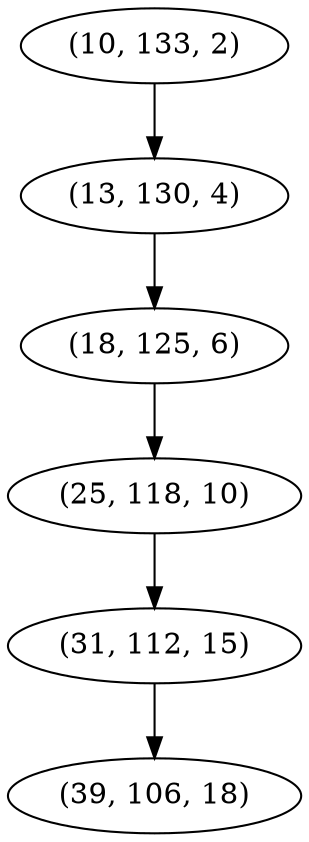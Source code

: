 digraph tree {
    "(10, 133, 2)";
    "(13, 130, 4)";
    "(18, 125, 6)";
    "(25, 118, 10)";
    "(31, 112, 15)";
    "(39, 106, 18)";
    "(10, 133, 2)" -> "(13, 130, 4)";
    "(13, 130, 4)" -> "(18, 125, 6)";
    "(18, 125, 6)" -> "(25, 118, 10)";
    "(25, 118, 10)" -> "(31, 112, 15)";
    "(31, 112, 15)" -> "(39, 106, 18)";
}
